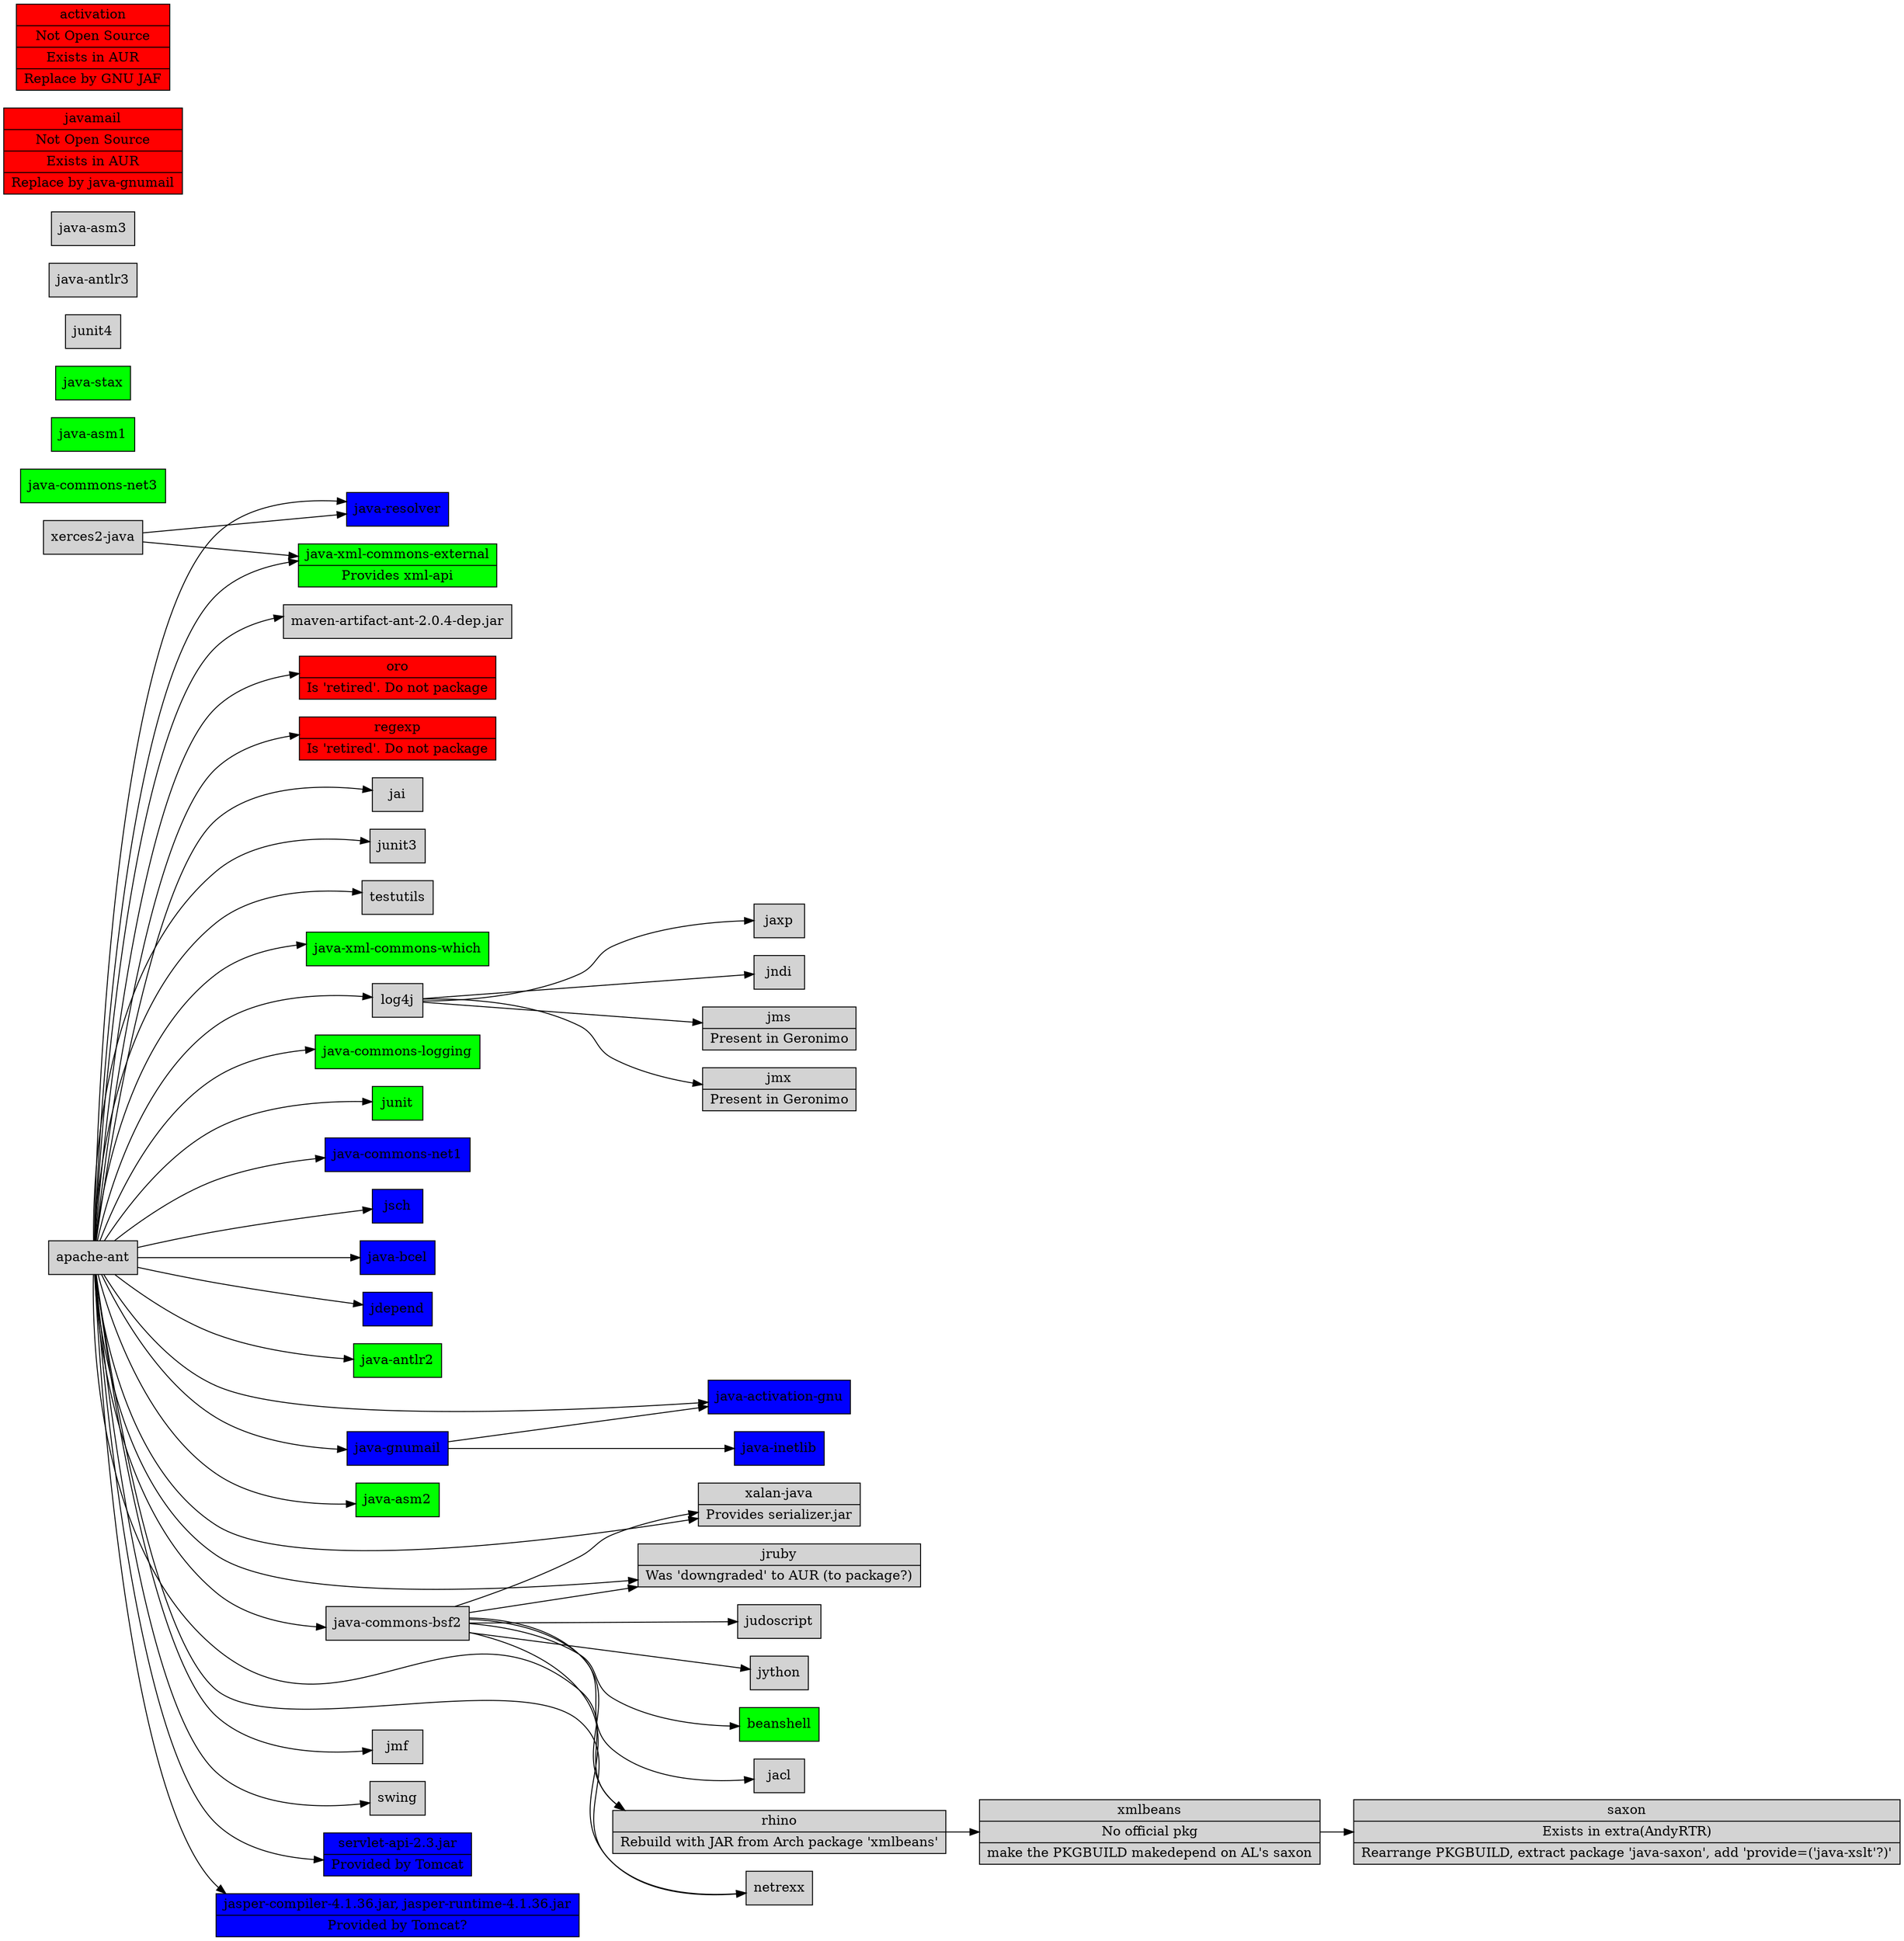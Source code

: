 strict digraph {

    graph [
//        fontsize=10,
//        fontcolor=black,
//        fontname=Verdana,
        rankdir = LR
    ];

    node [
//        fontsize=8,
//        fontcolor=black,
//        fontname=Verdana,
        shape=box,
//        color=black,
        style="filled",
        shape=record
    ];

//    edge [
//        fontsize=6,
//        fontcolor=black,
//        fontname=Verdana
//    ];

    // State  #############################################

    // DONE -----------------------------------------------
    "java-xml-commons-external" [
        label="java-xml-commons-external|Provides xml-api",
        fillcolor="green"
    ];
    "java-resolver" [
        fillcolor="blue"
    ];

    "java-xml-commons-which"[
        fillcolor="green"
    ];
    "log4j" [
        /*fillcolor="green"*/
    ];
    "java-commons-logging" [
        fillcolor="green"
    ];
    "junit" [
        fillcolor="green"
    ];
    "java-commons-net1" [
        fillcolor="blue"
    ];
    "java-commons-net3" [
        fillcolor="green"
    ];
    "jsch" [
        fillcolor="blue"
    ];
    "java-bcel" [
        fillcolor="blue"
    ];
    "jdepend" [
        fillcolor="blue"
    ];
    "java-asm1" [
        fillcolor="green"
    ];
    "java-stax" [
        fillcolor="green"
    ];
    "xmlbeans" [
        label="xmlbeans|No official pkg|make the PKGBUILD makedepend on AL's saxon"
    ];
    "java-antlr2" [
        fillcolor="green"
    ];

    "java-activation-gnu" [
        fillcolor="blue"
    ];

    "java-asm2" [
        fillcolor="green"
    ];

    "beanshell" [
        fillcolor="green"
    ];


    // TODO -----------------------------------------------
    "junit4" [
    ];

    "xalan-java" [
        label="xalan-java|Provides serializer.jar"
    ];

    "xerces2-java";

    "java-antlr3" [
    ];

    "java-commons-bsf2" [
    ];

    "java-asm3";

    "jruby" [
        label="jruby| Was 'downgraded' to AUR (to package?)"
    ];

    "rhino" [
        label="rhino|Rebuild with JAR from Arch package 'xmlbeans'",
        /*fillcolor=""*/
    ];

    "jmf" [
        label="jmf"
    ];

    "netrexx" [
        label="netrexx"
    ];

    "swing" [
        label="swing"
    ];

    "java-gnumail" [
        fillcolor="blue"
    ];

    "java-inetlib" [
        fillcolor="blue"
    ];

    "servlet-api-2.3.jar" [
        label="servlet-api-2.3.jar|Provided by Tomcat",
        fillcolor="blue"
    ];

    "jasper-compiler-4.1.36.jar, jasper-runtime-4.1.36.jar" [
        label="jasper-compiler-4.1.36.jar, jasper-runtime-4.1.36.jar|Provided by Tomcat?",
        fillcolor="blue"
    ];

    "maven-artifact-ant-2.0.4-dep.jar" [
    ];

    // Not packaged but do not package! -------------------

    "javamail" [
        label="javamail|Not Open Source|Exists in AUR|Replace by java-gnumail",
        fillcolor="#FF0000"
    ];
    "activation" [
        label="activation|Not Open Source|Exists in AUR|Replace by GNU JAF",
        fillcolor="#FF0000"
    ];

    // Is "retired". Do not package
    "oro" [
        label="oro|Is 'retired'. Do not package",
        fillcolor="#FF0000"
    ];

    // Is "retired". Do not package
    "regexp" [
        label="regexp|Is 'retired'. Do not package",
        fillcolor="#FF0000"
    ];

    "saxon" [
        label="saxon|Exists in extra(AndyRTR)|Rearrange PKGBUILD, extract package 'java-saxon', add 'provide=('java-xslt'?)'"
    ];

    "jms" [
        label="jms|Present in Geronimo"
    ];
    "jmx" [
        label="jmx|Present in Geronimo"
    ];
    
    // Relationships ######################################

    "xerces2-java" -> "java-xml-commons-external";
    "xerces2-java" -> "java-resolver";

    "apache-ant" -> "java-antlr2";
    "apache-ant" -> "java-bcel";
    "apache-ant" -> "java-commons-bsf2";
    "apache-ant" -> "log4j";
    "apache-ant" -> "oro";
    "apache-ant" -> "regexp";
    "apache-ant" -> "java-resolver";
    "apache-ant" -> "xalan-java";
    "apache-ant" -> "java-commons-logging";
    //TODO see which version (1 or 3 - Debian depends on 1)
    "apache-ant" -> "java-commons-net1";
    "apache-ant" -> "jai";
    "apache-ant" -> "java-gnumail";
    "apache-ant" -> "jdepend";
    "apache-ant" -> "jmf";
    "apache-ant" -> "jsch";
    "apache-ant" -> "junit3";
    "apache-ant" -> "junit";
    "apache-ant" -> "netrexx";
    "apache-ant" -> "swing";
    "apache-ant" -> "testutils";
    "apache-ant" -> "java-activation-gnu";
    "apache-ant" -> "jasper-compiler-4.1.36.jar, jasper-runtime-4.1.36.jar";
    "apache-ant" -> "rhino";
    "apache-ant" -> "servlet-api-2.3.jar";
    "apache-ant" -> "java-xml-commons-which";
    "apache-ant" -> "java-xml-commons-external";
    "apache-ant" -> "java-asm2";
    "apache-ant" -> "jruby";
    "apache-ant" -> "maven-artifact-ant-2.0.4-dep.jar";

    "java-commons-bsf2" -> "beanshell";
    "java-commons-bsf2" -> "jruby";
    "java-commons-bsf2" -> "jacl";
    "java-commons-bsf2" -> "rhino";
    "java-commons-bsf2" -> "judoscript";
    "java-commons-bsf2" -> "jython";
    "java-commons-bsf2" -> "netrexx";
    "java-commons-bsf2" -> "xalan-java";

    "java-gnumail" -> "java-activation-gnu";
    "java-gnumail" -> "java-inetlib";

    "log4j" -> "jaxp";
    "log4j" -> "jms";
    "log4j" -> "jmx";
    "log4j" -> "jndi";

    "rhino" -> "xmlbeans";

    "xmlbeans" -> "saxon"


/*
Tomcat7 needs these to compile
commons-daemon-1.0.10
commons-dbcp-1.4-src
commons-pool-1.5.7-src
tomcat-native-1.1.23
*/
}
